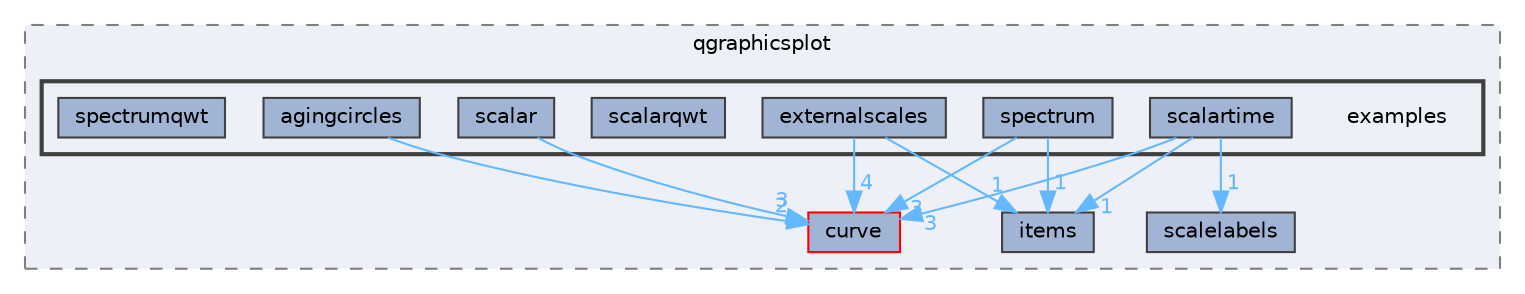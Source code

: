 digraph "examples"
{
 // LATEX_PDF_SIZE
  bgcolor="transparent";
  edge [fontname=Helvetica,fontsize=10,labelfontname=Helvetica,labelfontsize=10];
  node [fontname=Helvetica,fontsize=10,shape=box,height=0.2,width=0.4];
  compound=true
  subgraph clusterdir_ae992c797f94996332e7a97499bb3e7f {
    graph [ bgcolor="#edf0f7", pencolor="grey50", label="qgraphicsplot", fontname=Helvetica,fontsize=10 style="filled,dashed", URL="dir_ae992c797f94996332e7a97499bb3e7f.html",tooltip=""]
  dir_47425afe2895be1f5d86a2a0b876b986 [label="curve", fillcolor="#a2b4d6", color="red", style="filled", URL="dir_47425afe2895be1f5d86a2a0b876b986.html",tooltip=""];
  dir_8ba99050c60b6a851b62c1ff2818b345 [label="items", fillcolor="#a2b4d6", color="grey25", style="filled", URL="dir_8ba99050c60b6a851b62c1ff2818b345.html",tooltip=""];
  dir_92a52263fe9ea4e337765fd78f2497cc [label="scalelabels", fillcolor="#a2b4d6", color="grey25", style="filled", URL="dir_92a52263fe9ea4e337765fd78f2497cc.html",tooltip=""];
  subgraph clusterdir_483b170189ed58d6b1ab0874bc3c6f47 {
    graph [ bgcolor="#edf0f7", pencolor="grey25", label="", fontname=Helvetica,fontsize=10 style="filled,bold", URL="dir_483b170189ed58d6b1ab0874bc3c6f47.html",tooltip=""]
    dir_483b170189ed58d6b1ab0874bc3c6f47 [shape=plaintext, label="examples"];
  dir_67d3f240123d9b4f668d8a075499a34d [label="agingcircles", fillcolor="#a2b4d6", color="grey25", style="filled", URL="dir_67d3f240123d9b4f668d8a075499a34d.html",tooltip=""];
  dir_c89e6fde8c1c8ce1388babc991f2231e [label="externalscales", fillcolor="#a2b4d6", color="grey25", style="filled", URL="dir_c89e6fde8c1c8ce1388babc991f2231e.html",tooltip=""];
  dir_3be0e0769be0bee3bf244b921279b220 [label="scalar", fillcolor="#a2b4d6", color="grey25", style="filled", URL="dir_3be0e0769be0bee3bf244b921279b220.html",tooltip=""];
  dir_a71bd45d75463117341353b5ef83a015 [label="scalarqwt", fillcolor="#a2b4d6", color="grey25", style="filled", URL="dir_a71bd45d75463117341353b5ef83a015.html",tooltip=""];
  dir_a35940f3fe314d114fedc5a534e11e5f [label="scalartime", fillcolor="#a2b4d6", color="grey25", style="filled", URL="dir_a35940f3fe314d114fedc5a534e11e5f.html",tooltip=""];
  dir_dc9471859b2ef243753144c19da00c09 [label="spectrum", fillcolor="#a2b4d6", color="grey25", style="filled", URL="dir_dc9471859b2ef243753144c19da00c09.html",tooltip=""];
  dir_67efe860af685e8e00b9a9b666364518 [label="spectrumqwt", fillcolor="#a2b4d6", color="grey25", style="filled", URL="dir_67efe860af685e8e00b9a9b666364518.html",tooltip=""];
  }
  }
  dir_67d3f240123d9b4f668d8a075499a34d->dir_47425afe2895be1f5d86a2a0b876b986 [headlabel="2", labeldistance=1.5 headhref="dir_000000_000007.html" color="steelblue1" fontcolor="steelblue1"];
  dir_c89e6fde8c1c8ce1388babc991f2231e->dir_47425afe2895be1f5d86a2a0b876b986 [headlabel="4", labeldistance=1.5 headhref="dir_000009_000007.html" color="steelblue1" fontcolor="steelblue1"];
  dir_c89e6fde8c1c8ce1388babc991f2231e->dir_8ba99050c60b6a851b62c1ff2818b345 [headlabel="1", labeldistance=1.5 headhref="dir_000009_000012.html" color="steelblue1" fontcolor="steelblue1"];
  dir_3be0e0769be0bee3bf244b921279b220->dir_47425afe2895be1f5d86a2a0b876b986 [headlabel="3", labeldistance=1.5 headhref="dir_000020_000007.html" color="steelblue1" fontcolor="steelblue1"];
  dir_a35940f3fe314d114fedc5a534e11e5f->dir_47425afe2895be1f5d86a2a0b876b986 [headlabel="3", labeldistance=1.5 headhref="dir_000022_000007.html" color="steelblue1" fontcolor="steelblue1"];
  dir_a35940f3fe314d114fedc5a534e11e5f->dir_8ba99050c60b6a851b62c1ff2818b345 [headlabel="1", labeldistance=1.5 headhref="dir_000022_000012.html" color="steelblue1" fontcolor="steelblue1"];
  dir_a35940f3fe314d114fedc5a534e11e5f->dir_92a52263fe9ea4e337765fd78f2497cc [headlabel="1", labeldistance=1.5 headhref="dir_000022_000023.html" color="steelblue1" fontcolor="steelblue1"];
  dir_dc9471859b2ef243753144c19da00c09->dir_47425afe2895be1f5d86a2a0b876b986 [headlabel="3", labeldistance=1.5 headhref="dir_000024_000007.html" color="steelblue1" fontcolor="steelblue1"];
  dir_dc9471859b2ef243753144c19da00c09->dir_8ba99050c60b6a851b62c1ff2818b345 [headlabel="1", labeldistance=1.5 headhref="dir_000024_000012.html" color="steelblue1" fontcolor="steelblue1"];
}
